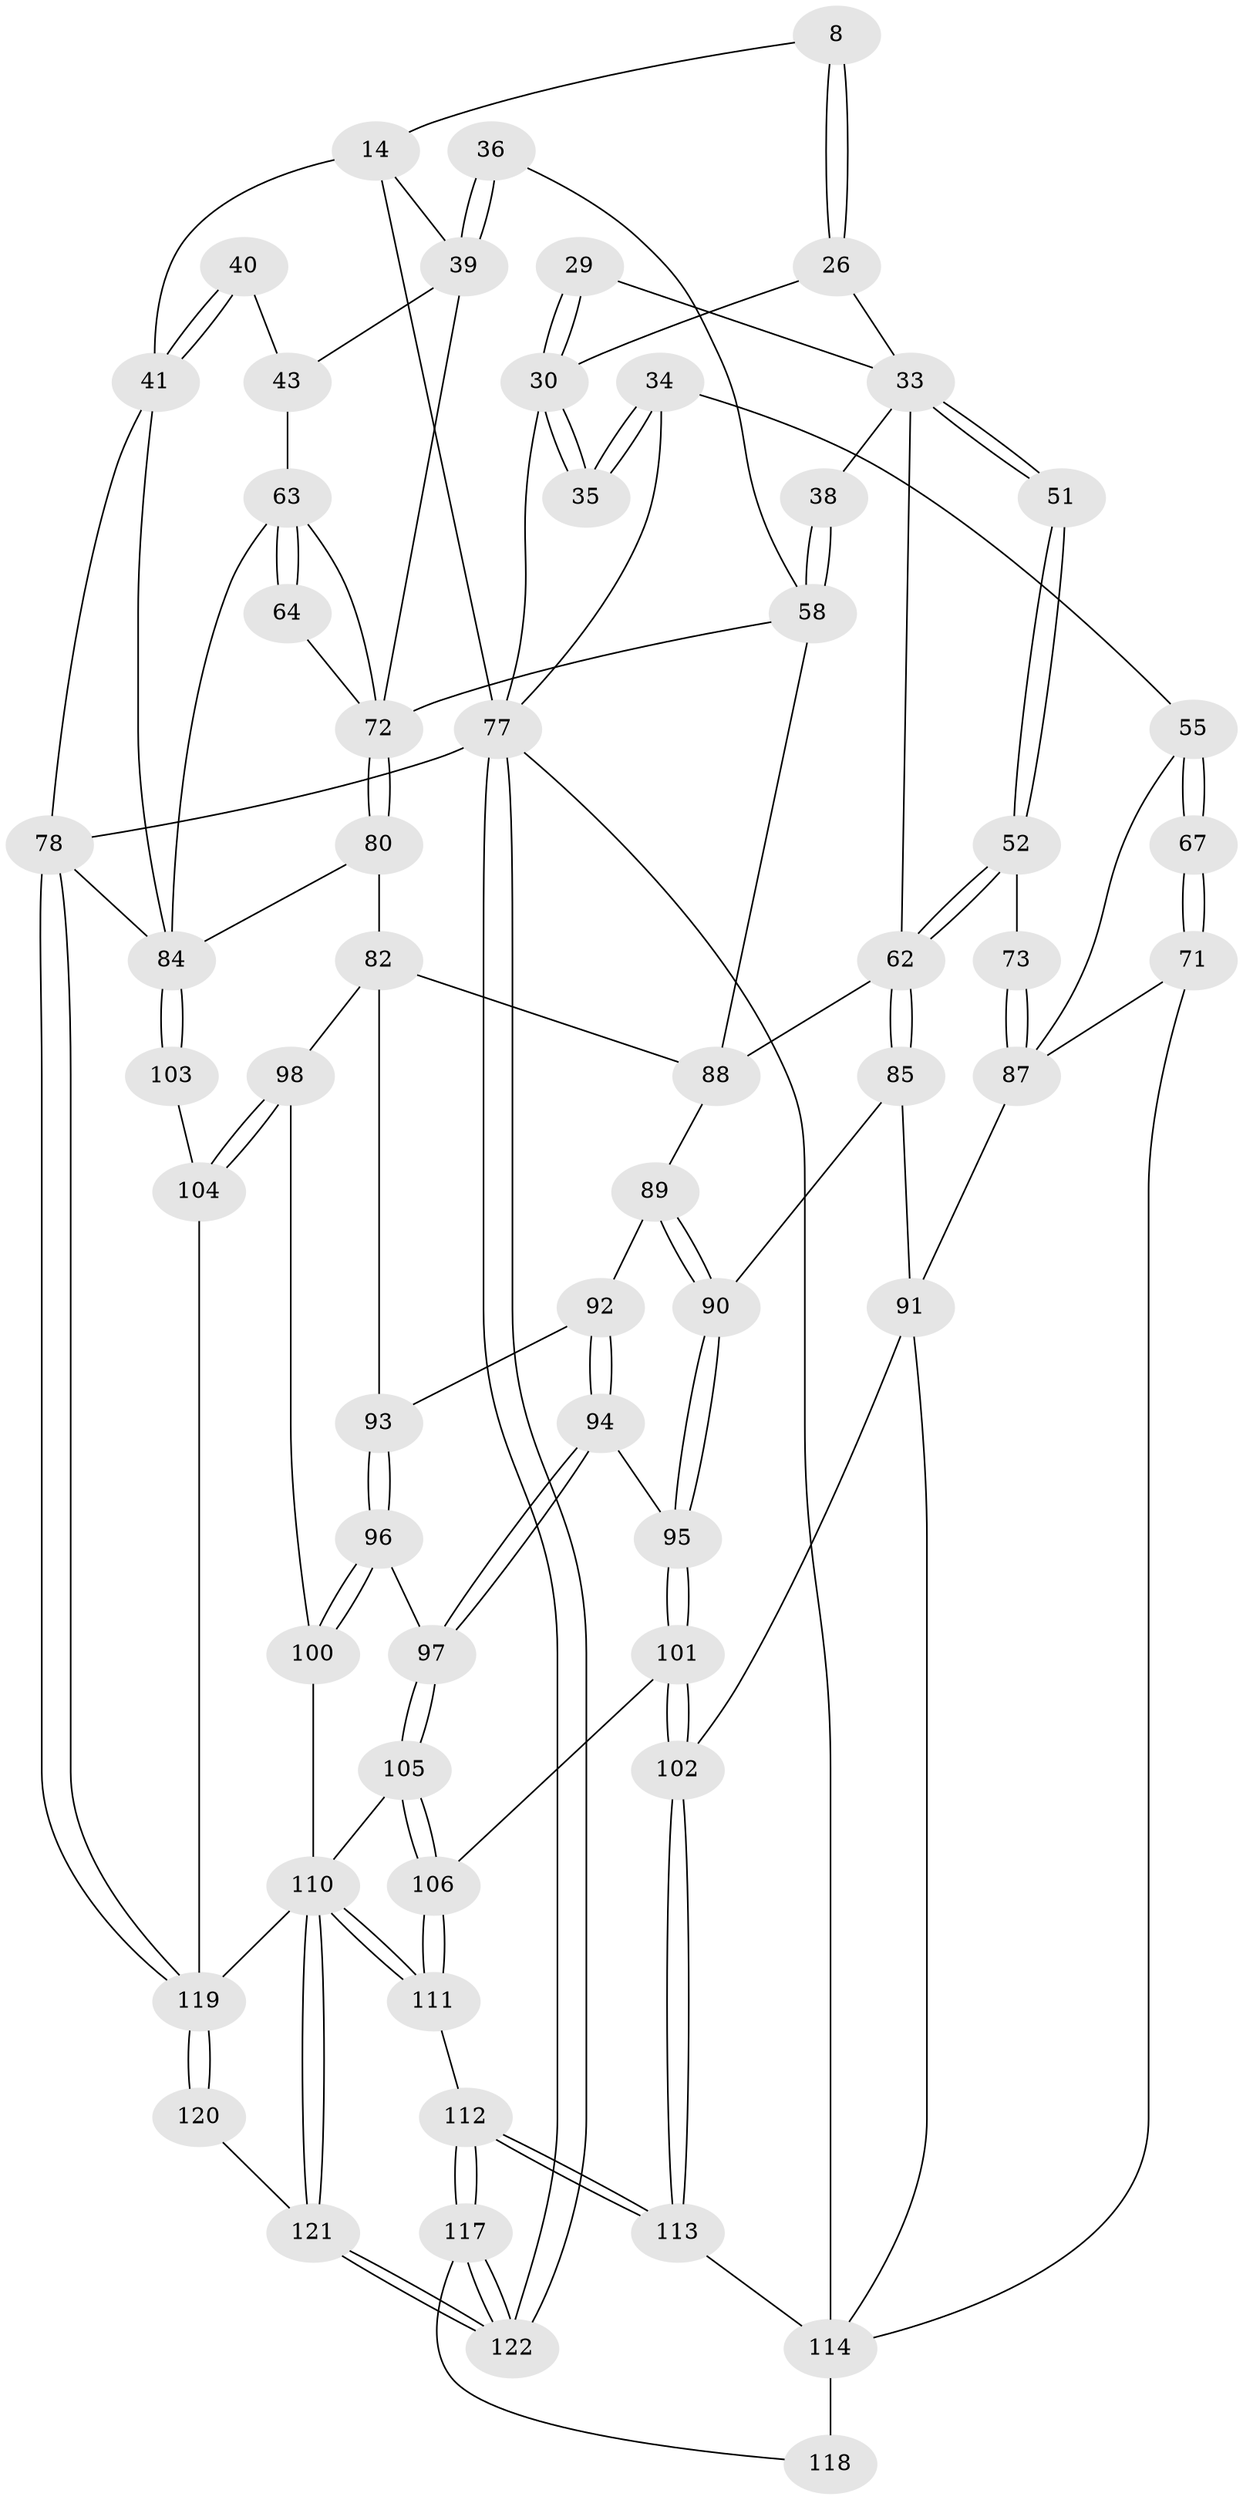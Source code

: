 // original degree distribution, {4: 0.22950819672131148, 6: 0.2459016393442623, 3: 0.03278688524590164, 5: 0.4918032786885246}
// Generated by graph-tools (version 1.1) at 2025/01/03/09/25 05:01:06]
// undirected, 61 vertices, 137 edges
graph export_dot {
graph [start="1"]
  node [color=gray90,style=filled];
  8 [pos="+0.4642015168882507+0.19338928290222965"];
  14 [pos="+0.7688813687693815+0.13135180822133194",super="+12+6+7"];
  26 [pos="+0.4465518109296422+0.20900040099266712",super="+22+5+23"];
  29 [pos="+0.1871489208939356+0.3371532115290761"];
  30 [pos="+0.17817694240711376+0.2792312336444906",super="+24+25"];
  33 [pos="+0.4129263942086076+0.344950106568868",super="+28+32"];
  34 [pos="+0+0.036941758890984805"];
  35 [pos="+0+0.059608113193379"];
  36 [pos="+0.6188688694034398+0.31597859682698703"];
  38 [pos="+0.5783803599263811+0.34056073881387944"];
  39 [pos="+0.7571770434022361+0.3464396005842125",super="+21+15+16"];
  40 [pos="+1+0.19769555734712346",super="+19"];
  41 [pos="+1+0.1875515753408745",super="+18+17"];
  43 [pos="+0.8790701016655775+0.33492093927400896",super="+42+20"];
  51 [pos="+0.3047142822692936+0.4371786718615203"];
  52 [pos="+0.3011603983197029+0.4628020408836821"];
  55 [pos="+0.1111309068023245+0.39937082155640635",super="+50"];
  58 [pos="+0.5856583255868252+0.47183183838903753",super="+57+48+37"];
  62 [pos="+0.3267685393798582+0.5116359794924369",super="+61+60"];
  63 [pos="+0.9360047544685953+0.5130422748586434",super="+56+44+45"];
  64 [pos="+0.9012111167948837+0.48742186383015024"];
  67 [pos="+0+0.22275320656863162"];
  71 [pos="+0+0.526431889304661"];
  72 [pos="+0.7217507643746595+0.5224358191563531",super="+68"];
  73 [pos="+0.13539335129361504+0.5588030961109357",super="+53"];
  77 [pos="+0+1",super="+11"];
  78 [pos="+1+1",super="+10"];
  80 [pos="+0.7295297930116913+0.6057201786216337"];
  82 [pos="+0.5452440317617238+0.6319412667515243",super="+81"];
  84 [pos="+0.8328902598890491+0.6533872755763245",super="+66+65+79"];
  85 [pos="+0.2632736981445424+0.6532155345018822"];
  87 [pos="+0.13036753440108892+0.5704819005322068",super="+70+69"];
  88 [pos="+0.3682535028376126+0.5254027348379602",super="+83+59"];
  89 [pos="+0.4010168617852321+0.6222274263719907"];
  90 [pos="+0.32104167353345586+0.694645126646177"];
  91 [pos="+0.15896028900979228+0.6942760304819232",super="+86"];
  92 [pos="+0.4618540426974947+0.6759369837697768"];
  93 [pos="+0.4652141729506796+0.6758793163895053"];
  94 [pos="+0.3736363109027912+0.7107707511103714"];
  95 [pos="+0.34319033488173256+0.7170647059022267"];
  96 [pos="+0.4645416115508899+0.7529691117504357"];
  97 [pos="+0.4445667030600269+0.770164022982321"];
  98 [pos="+0.6194587613029088+0.8000529567409793"];
  100 [pos="+0.5230549044854524+0.7923158283247563",super="+99"];
  101 [pos="+0.34591949795277566+0.7867288506901606"];
  102 [pos="+0.16094031114511098+0.8086729435051073"];
  103 [pos="+0.8015151248352969+0.8192028099436776"];
  104 [pos="+0.7446844375808437+0.8376890668822163"];
  105 [pos="+0.41393577582212876+0.8260506275366697"];
  106 [pos="+0.3654952323344021+0.8271636971655166"];
  110 [pos="+0.456783680861043+1",super="+109+108"];
  111 [pos="+0.31997927803207704+0.9183148181520904"];
  112 [pos="+0.18260773918436754+0.8995400282881024"];
  113 [pos="+0.1593737252082064+0.8154067672410251"];
  114 [pos="+0.005674037613805164+0.8327944188557511",super="+75+76"];
  117 [pos="+0.12840621298882388+0.9952371102631535"];
  118 [pos="+0.05333848677150736+0.9404778623762352"];
  119 [pos="+0.9079511991388978+1",super="+115+116"];
  120 [pos="+0.5356472882749792+1"];
  121 [pos="+0.46324284302729823+1"];
  122 [pos="+0.07454777050475879+1"];
  8 -- 26 [weight=2];
  8 -- 26;
  8 -- 14;
  14 -- 41;
  14 -- 39 [weight=2];
  14 -- 77;
  26 -- 30 [weight=2];
  26 -- 33 [weight=2];
  29 -- 30;
  29 -- 30;
  29 -- 33;
  30 -- 35 [weight=2];
  30 -- 35;
  30 -- 77;
  33 -- 51 [weight=2];
  33 -- 51;
  33 -- 62;
  33 -- 38;
  34 -- 35;
  34 -- 35;
  34 -- 77;
  34 -- 55;
  36 -- 39 [weight=2];
  36 -- 39;
  36 -- 58;
  38 -- 58 [weight=2];
  38 -- 58;
  39 -- 43;
  39 -- 72;
  40 -- 41 [weight=2];
  40 -- 41;
  40 -- 43 [weight=2];
  41 -- 78 [weight=2];
  41 -- 84;
  43 -- 63 [weight=2];
  51 -- 52;
  51 -- 52;
  52 -- 62;
  52 -- 62;
  52 -- 73;
  55 -- 67 [weight=2];
  55 -- 67;
  55 -- 87;
  58 -- 88;
  58 -- 72 [weight=2];
  62 -- 85;
  62 -- 85;
  62 -- 88 [weight=2];
  63 -- 64 [weight=2];
  63 -- 64;
  63 -- 84;
  63 -- 72;
  64 -- 72;
  67 -- 71;
  67 -- 71;
  71 -- 114;
  71 -- 87;
  72 -- 80;
  72 -- 80;
  73 -- 87 [weight=3];
  73 -- 87;
  77 -- 122;
  77 -- 122;
  77 -- 78 [weight=2];
  77 -- 114;
  78 -- 119;
  78 -- 119;
  78 -- 84;
  80 -- 84;
  80 -- 82;
  82 -- 93;
  82 -- 88;
  82 -- 98;
  84 -- 103 [weight=2];
  84 -- 103;
  85 -- 90;
  85 -- 91;
  87 -- 91;
  88 -- 89;
  89 -- 90;
  89 -- 90;
  89 -- 92;
  90 -- 95;
  90 -- 95;
  91 -- 102;
  91 -- 114;
  92 -- 93;
  92 -- 94;
  92 -- 94;
  93 -- 96;
  93 -- 96;
  94 -- 95;
  94 -- 97;
  94 -- 97;
  95 -- 101;
  95 -- 101;
  96 -- 97;
  96 -- 100;
  96 -- 100;
  97 -- 105;
  97 -- 105;
  98 -- 104;
  98 -- 104;
  98 -- 100;
  100 -- 110 [weight=2];
  101 -- 102;
  101 -- 102;
  101 -- 106;
  102 -- 113;
  102 -- 113;
  103 -- 104;
  104 -- 119;
  105 -- 106;
  105 -- 106;
  105 -- 110;
  106 -- 111;
  106 -- 111;
  110 -- 111;
  110 -- 111;
  110 -- 121;
  110 -- 121;
  110 -- 119;
  111 -- 112;
  112 -- 113;
  112 -- 113;
  112 -- 117;
  112 -- 117;
  113 -- 114;
  114 -- 118 [weight=2];
  117 -- 118;
  117 -- 122;
  117 -- 122;
  119 -- 120 [weight=2];
  119 -- 120;
  120 -- 121;
  121 -- 122;
  121 -- 122;
}
